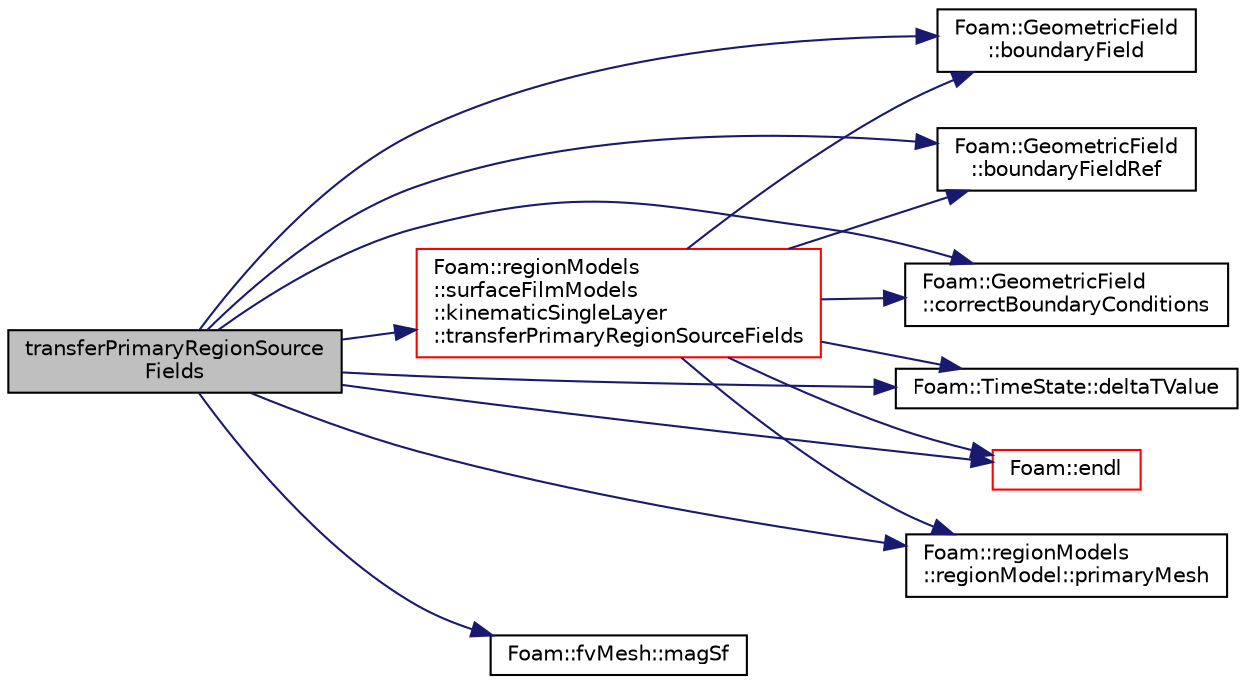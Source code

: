 digraph "transferPrimaryRegionSourceFields"
{
  bgcolor="transparent";
  edge [fontname="Helvetica",fontsize="10",labelfontname="Helvetica",labelfontsize="10"];
  node [fontname="Helvetica",fontsize="10",shape=record];
  rankdir="LR";
  Node752 [label="transferPrimaryRegionSource\lFields",height=0.2,width=0.4,color="black", fillcolor="grey75", style="filled", fontcolor="black"];
  Node752 -> Node753 [color="midnightblue",fontsize="10",style="solid",fontname="Helvetica"];
  Node753 [label="Foam::GeometricField\l::boundaryField",height=0.2,width=0.4,color="black",URL="$a23249.html#a9ff7de36fba06b4f4f77a75142ad72b6",tooltip="Return const-reference to the boundary field. "];
  Node752 -> Node754 [color="midnightblue",fontsize="10",style="solid",fontname="Helvetica"];
  Node754 [label="Foam::GeometricField\l::boundaryFieldRef",height=0.2,width=0.4,color="black",URL="$a23249.html#af3831c9fea9f6ae7532a6d57cc67c959",tooltip="Return a reference to the boundary field. "];
  Node752 -> Node755 [color="midnightblue",fontsize="10",style="solid",fontname="Helvetica"];
  Node755 [label="Foam::GeometricField\l::correctBoundaryConditions",height=0.2,width=0.4,color="black",URL="$a23249.html#acaf6878ef900e593c4b20812f1b567d6",tooltip="Correct boundary field. "];
  Node752 -> Node756 [color="midnightblue",fontsize="10",style="solid",fontname="Helvetica"];
  Node756 [label="Foam::TimeState::deltaTValue",height=0.2,width=0.4,color="black",URL="$a27469.html#a7b713a001e890d3c08ba20b49294c99b",tooltip="Return time step value. "];
  Node752 -> Node757 [color="midnightblue",fontsize="10",style="solid",fontname="Helvetica"];
  Node757 [label="Foam::endl",height=0.2,width=0.4,color="red",URL="$a21851.html#a2db8fe02a0d3909e9351bb4275b23ce4",tooltip="Add newline and flush stream. "];
  Node752 -> Node759 [color="midnightblue",fontsize="10",style="solid",fontname="Helvetica"];
  Node759 [label="Foam::fvMesh::magSf",height=0.2,width=0.4,color="black",URL="$a23593.html#aabb6ccdce50591ae471b48b146bd27e3",tooltip="Return cell face area magnitudes. "];
  Node752 -> Node760 [color="midnightblue",fontsize="10",style="solid",fontname="Helvetica"];
  Node760 [label="Foam::regionModels\l::regionModel::primaryMesh",height=0.2,width=0.4,color="black",URL="$a30073.html#a4fcb1e32ba3faef9cc4757d98726996b",tooltip="Return the reference to the primary mesh database. "];
  Node752 -> Node761 [color="midnightblue",fontsize="10",style="solid",fontname="Helvetica"];
  Node761 [label="Foam::regionModels\l::surfaceFilmModels\l::kinematicSingleLayer\l::transferPrimaryRegionSourceFields",height=0.2,width=0.4,color="red",URL="$a30117.html#ad280476804f72e6d48d182e2d0814a46",tooltip="Transfer source fields from the primary region to the film region. "];
  Node761 -> Node753 [color="midnightblue",fontsize="10",style="solid",fontname="Helvetica"];
  Node761 -> Node754 [color="midnightblue",fontsize="10",style="solid",fontname="Helvetica"];
  Node761 -> Node755 [color="midnightblue",fontsize="10",style="solid",fontname="Helvetica"];
  Node761 -> Node756 [color="midnightblue",fontsize="10",style="solid",fontname="Helvetica"];
  Node761 -> Node757 [color="midnightblue",fontsize="10",style="solid",fontname="Helvetica"];
  Node761 -> Node760 [color="midnightblue",fontsize="10",style="solid",fontname="Helvetica"];
}
